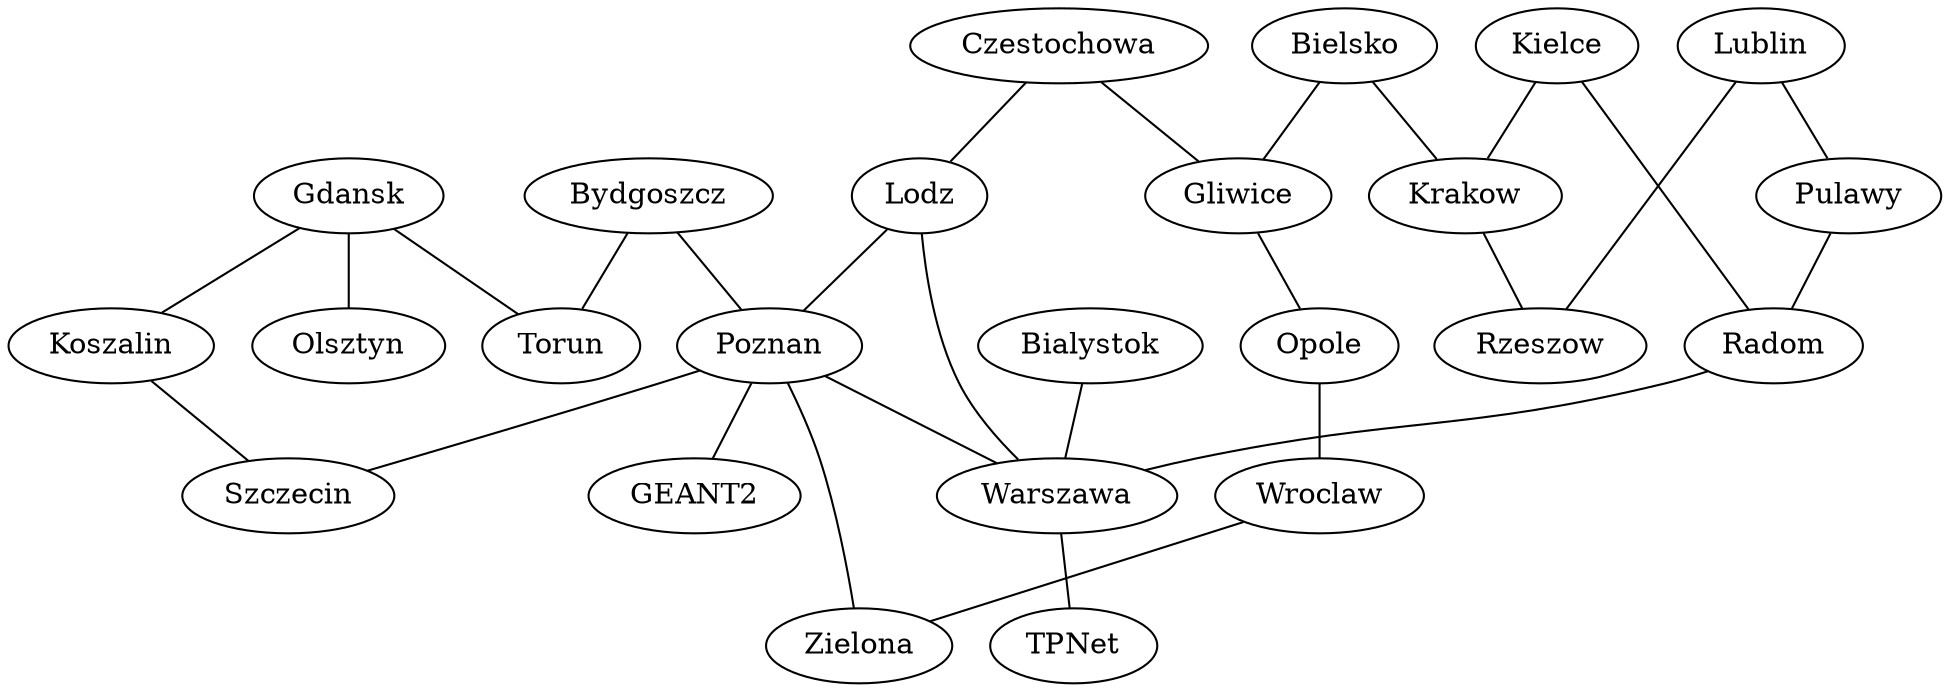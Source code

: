 Graph {
	Bialystok;
	Bielsko;
	Bydgoszcz;
	Czestochowa;
	Gdansk;
	Gliwice;
	Kielce;
	Koszalin;
	Krakow;
	Lodz;
	Lublin;
	Olsztyn;
	Opole;
	Poznan;
	Pulawy;
	Radom;
	Rzeszow;
	Szczecin;
	Torun;
	Warszawa;
	Wroclaw;
	Zielona;

	GEANT2;
	TPNet;

	Bialystok -- Warszawa	[distance = "200", lambdas = "1"]
	Bielsko -- Gliwice	[distance =  "50", lambdas = "2"]
	Bielsko -- Krakow	[distance = "100", lambdas = "2"]
	Bydgoszcz -- Poznan	[distance = "100", lambdas = "2"]
	Bydgoszcz -- Torun	[distance =  "50", lambdas = "2"]
	Czestochowa -- Gliwice 	[distance =  "50", lambdas = "1"]
	Czestochowa -- Lodz	[distance = "100", lambdas = "1"]
	Gdansk -- Koszalin	[distance = "200", lambdas = "1"]
	Gdansk -- Olsztyn	[distance = "150", lambdas = "1"]
	Gdansk -- Torun 	[distance = "150", lambdas = "2"]
	Gliwice -- Opole 	[distance =  "50", lambdas = "2"]
	Kielce -- Krakow 	[distance = "100", lambdas = "1"]
	Kielce -- Radom 	[distance = "100", lambdas = "1"]
	Koszalin -- Szczecin 	[distance = "150", lambdas = "1"]
	Krakow -- Rzeszow	[distance = "150", lambdas = "1"]
	Lodz -- Poznan		[distance = "200", lambdas = "1"]
	Lodz -- Warszawa	[distance = "150", lambdas = "1"]
	Lublin -- Pulawy	[distance =  "50", lambdas = "1"]
	Lublin -- Rzeszow	[distance = "150", lambdas = "1"]
	Opole -- Wroclaw	[distance = "100", lambdas = "2"]
	Poznan -- Szczecin 	[distance = "250", lambdas = "1"]
	Poznan -- Warszawa	[distance = "300", lambdas = "2"]
	Poznan -- Zielona	[distance = "100", lambdas = "2"]
	Pulawy -- Radom		[distance =  "50", lambdas = "1"]
	Radom -- Warszawa	[distance = "100", lambdas = "1"]
	Wroclaw -- Zielona	[distance = "150", lambdas = "2"]

	Poznan -- GEANT2	[distance = "50", lambdas = "2"]
	Warszawa -- TPNet	[distance = "50", lambdas = "1"]
}
